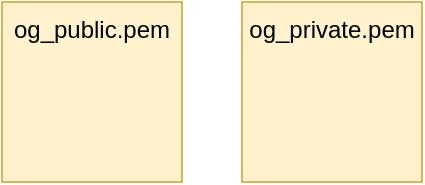 <mxfile version="18.0.6" type="device" pages="4"><diagram id="iOAWfy_SqJMO8c7pLeG4" name="Generate RSA og keys"><mxGraphModel dx="640" dy="606" grid="1" gridSize="10" guides="1" tooltips="1" connect="1" arrows="1" fold="1" page="1" pageScale="1" pageWidth="827" pageHeight="1169" math="0" shadow="0"><root><mxCell id="0"/><mxCell id="1" parent="0"/><mxCell id="CXrZ_MkY8NzHo0zCzc6A-1" value="og_public.pem" style="rounded=0;whiteSpace=wrap;html=1;fillColor=#fff2cc;strokeColor=#d6b656;verticalAlign=top;horizontal=1;align=center;labelPosition=center;verticalLabelPosition=middle;" vertex="1" parent="1"><mxGeometry x="20" y="20" width="90" height="90" as="geometry"/></mxCell><mxCell id="CXrZ_MkY8NzHo0zCzc6A-2" value="og_private.pem" style="rounded=0;whiteSpace=wrap;html=1;fillColor=#fff2cc;strokeColor=#d6b656;verticalAlign=top;horizontal=1;align=center;labelPosition=center;verticalLabelPosition=middle;" vertex="1" parent="1"><mxGeometry x="140" y="20" width="90" height="90" as="geometry"/></mxCell></root></mxGraphModel></diagram><diagram id="TkIRU75LcV42Y4j8br5I" name="Compile"><mxGraphModel dx="642" dy="653" grid="1" gridSize="10" guides="1" tooltips="1" connect="1" arrows="1" fold="1" page="1" pageScale="1" pageWidth="827" pageHeight="1169" math="0" shadow="0"><root><mxCell id="0"/><mxCell id="1" parent="0"/><mxCell id="Z15nQYpRbUXe1Dqbyzj2-5" value="" style="group" vertex="1" connectable="0" parent="1"><mxGeometry x="170" y="200" width="90" height="90" as="geometry"/></mxCell><mxCell id="Z15nQYpRbUXe1Dqbyzj2-6" value="recover" style="rounded=0;whiteSpace=wrap;html=1;verticalAlign=bottom;horizontal=1;align=center;labelPosition=center;verticalLabelPosition=top;" vertex="1" parent="Z15nQYpRbUXe1Dqbyzj2-5"><mxGeometry width="90" height="90" as="geometry"/></mxCell><mxCell id="Z15nQYpRbUXe1Dqbyzj2-7" value="druid" style="rounded=0;whiteSpace=wrap;html=1;verticalAlign=middle;horizontal=1;align=center;labelPosition=center;verticalLabelPosition=middle;" vertex="1" parent="Z15nQYpRbUXe1Dqbyzj2-5"><mxGeometry width="90" height="30" as="geometry"/></mxCell><mxCell id="Z15nQYpRbUXe1Dqbyzj2-9" value="threadpool" style="rounded=0;whiteSpace=wrap;html=1;verticalAlign=middle;horizontal=1;align=center;labelPosition=center;verticalLabelPosition=middle;" vertex="1" parent="Z15nQYpRbUXe1Dqbyzj2-5"><mxGeometry y="60" width="90" height="30" as="geometry"/></mxCell><mxCell id="Z15nQYpRbUXe1Dqbyzj2-8" value="lib" style="rounded=0;whiteSpace=wrap;html=1;verticalAlign=middle;horizontal=1;align=center;labelPosition=center;verticalLabelPosition=middle;fillColor=#b0e3e6;strokeColor=#0e8088;" vertex="1" parent="Z15nQYpRbUXe1Dqbyzj2-5"><mxGeometry y="30" width="90" height="30" as="geometry"/></mxCell><mxCell id="hL_kaDUN8kPrHK81sUIX-8" style="edgeStyle=orthogonalEdgeStyle;rounded=0;orthogonalLoop=1;jettySize=auto;html=1;exitX=0.5;exitY=1;exitDx=0;exitDy=0;dashed=1;" edge="1" parent="Z15nQYpRbUXe1Dqbyzj2-5" source="Z15nQYpRbUXe1Dqbyzj2-8" target="Z15nQYpRbUXe1Dqbyzj2-8"><mxGeometry relative="1" as="geometry"/></mxCell><mxCell id="Z15nQYpRbUXe1Dqbyzj2-19" style="edgeStyle=orthogonalEdgeStyle;rounded=0;orthogonalLoop=1;jettySize=auto;html=1;entryX=0;entryY=0.75;entryDx=0;entryDy=0;dashed=1;fillColor=#b0e3e6;strokeColor=#0e8088;" edge="1" parent="1" source="Z15nQYpRbUXe1Dqbyzj2-13" target="Z15nQYpRbUXe1Dqbyzj2-2"><mxGeometry relative="1" as="geometry"><Array as="points"><mxPoint x="145" y="140"/><mxPoint x="145" y="83"/></Array></mxGeometry></mxCell><mxCell id="Z15nQYpRbUXe1Dqbyzj2-20" style="edgeStyle=orthogonalEdgeStyle;rounded=0;orthogonalLoop=1;jettySize=auto;html=1;entryX=0;entryY=0.5;entryDx=0;entryDy=0;dashed=1;fillColor=#b0e3e6;strokeColor=#0e8088;" edge="1" parent="1" source="Z15nQYpRbUXe1Dqbyzj2-13" target="Z15nQYpRbUXe1Dqbyzj2-8"><mxGeometry relative="1" as="geometry"><Array as="points"><mxPoint x="145" y="140"/><mxPoint x="145" y="245"/></Array></mxGeometry></mxCell><mxCell id="Z15nQYpRbUXe1Dqbyzj2-21" value="" style="group;fillColor=#b0e3e6;strokeColor=#0e8088;" vertex="1" connectable="0" parent="1"><mxGeometry x="30" y="50" width="90" height="180" as="geometry"/></mxCell><mxCell id="Z15nQYpRbUXe1Dqbyzj2-11" value="lib" style="rounded=0;whiteSpace=wrap;html=1;verticalAlign=bottom;horizontal=1;align=center;labelPosition=center;verticalLabelPosition=top;fillColor=#b0e3e6;strokeColor=#0e8088;" vertex="1" parent="Z15nQYpRbUXe1Dqbyzj2-21"><mxGeometry width="90" height="180" as="geometry"/></mxCell><mxCell id="Z15nQYpRbUXe1Dqbyzj2-12" value="openSSL" style="rounded=0;whiteSpace=wrap;html=1;verticalAlign=middle;horizontal=1;align=center;labelPosition=center;verticalLabelPosition=middle;fillColor=#b0e3e6;strokeColor=#0e8088;" vertex="1" parent="Z15nQYpRbUXe1Dqbyzj2-21"><mxGeometry width="90" height="30" as="geometry"/></mxCell><mxCell id="Z15nQYpRbUXe1Dqbyzj2-13" value="walkdir" style="rounded=0;whiteSpace=wrap;html=1;verticalAlign=middle;horizontal=1;align=center;labelPosition=center;verticalLabelPosition=middle;fillColor=#b0e3e6;strokeColor=#0e8088;" vertex="1" parent="Z15nQYpRbUXe1Dqbyzj2-21"><mxGeometry y="60" width="90" height="30" as="geometry"/></mxCell><mxCell id="Z15nQYpRbUXe1Dqbyzj2-14" value="dirs" style="rounded=0;whiteSpace=wrap;html=1;verticalAlign=middle;horizontal=1;align=center;labelPosition=center;verticalLabelPosition=middle;fillColor=#b0e3e6;strokeColor=#0e8088;" vertex="1" parent="Z15nQYpRbUXe1Dqbyzj2-21"><mxGeometry y="30" width="90" height="30" as="geometry"/></mxCell><mxCell id="Z15nQYpRbUXe1Dqbyzj2-15" value="base64" style="rounded=0;whiteSpace=wrap;html=1;verticalAlign=middle;horizontal=1;align=center;labelPosition=center;verticalLabelPosition=middle;fillColor=#b0e3e6;strokeColor=#0e8088;" vertex="1" parent="Z15nQYpRbUXe1Dqbyzj2-21"><mxGeometry y="90" width="90" height="30" as="geometry"/></mxCell><mxCell id="Z15nQYpRbUXe1Dqbyzj2-16" value="anyhow" style="rounded=0;whiteSpace=wrap;html=1;verticalAlign=middle;horizontal=1;align=center;labelPosition=center;verticalLabelPosition=middle;fillColor=#b0e3e6;strokeColor=#0e8088;" vertex="1" parent="Z15nQYpRbUXe1Dqbyzj2-21"><mxGeometry y="120" width="90" height="30" as="geometry"/></mxCell><mxCell id="Z15nQYpRbUXe1Dqbyzj2-17" value="chacha20-poly1305" style="rounded=0;html=1;verticalAlign=middle;horizontal=1;align=center;labelPosition=center;verticalLabelPosition=middle;whiteSpace=wrap;fillColor=#b0e3e6;strokeColor=#0e8088;fontSize=11;" vertex="1" parent="Z15nQYpRbUXe1Dqbyzj2-21"><mxGeometry y="150" width="90" height="30" as="geometry"/></mxCell><mxCell id="hL_kaDUN8kPrHK81sUIX-7" value="" style="group" vertex="1" connectable="0" parent="1"><mxGeometry x="170" y="30" width="90" height="120" as="geometry"/></mxCell><mxCell id="HglqPQUVVtYXvXZK3k0A-1" value="ransomware" style="rounded=0;whiteSpace=wrap;html=1;verticalAlign=bottom;horizontal=1;align=center;labelPosition=center;verticalLabelPosition=top;" vertex="1" parent="hL_kaDUN8kPrHK81sUIX-7"><mxGeometry width="90" height="120" as="geometry"/></mxCell><mxCell id="Z15nQYpRbUXe1Dqbyzj2-1" value="og_public.pem" style="rounded=0;whiteSpace=wrap;html=1;fillColor=#fff2cc;strokeColor=#d6b656;verticalAlign=middle;horizontal=1;align=center;labelPosition=center;verticalLabelPosition=middle;" vertex="1" parent="hL_kaDUN8kPrHK81sUIX-7"><mxGeometry width="90" height="30" as="geometry"/></mxCell><mxCell id="Z15nQYpRbUXe1Dqbyzj2-3" value="wallpaper" style="rounded=0;whiteSpace=wrap;html=1;verticalAlign=middle;horizontal=1;align=center;labelPosition=center;verticalLabelPosition=middle;" vertex="1" parent="hL_kaDUN8kPrHK81sUIX-7"><mxGeometry y="90" width="90" height="30" as="geometry"/></mxCell><mxCell id="Z15nQYpRbUXe1Dqbyzj2-2" value="lib" style="rounded=0;whiteSpace=wrap;html=1;verticalAlign=middle;horizontal=1;align=center;labelPosition=center;verticalLabelPosition=middle;fillColor=#b0e3e6;strokeColor=#0e8088;" vertex="1" parent="hL_kaDUN8kPrHK81sUIX-7"><mxGeometry y="30" width="90" height="30" as="geometry"/></mxCell><mxCell id="hL_kaDUN8kPrHK81sUIX-6" value="threadpool" style="rounded=0;whiteSpace=wrap;html=1;verticalAlign=middle;horizontal=1;align=center;labelPosition=center;verticalLabelPosition=middle;" vertex="1" parent="hL_kaDUN8kPrHK81sUIX-7"><mxGeometry y="60" width="90" height="30" as="geometry"/></mxCell></root></mxGraphModel></diagram><diagram id="zV9bUshyt8ul1crZl43F" name="Generate nky"><mxGraphModel dx="1733" dy="2091" grid="1" gridSize="10" guides="1" tooltips="1" connect="1" arrows="1" fold="1" page="1" pageScale="1" pageWidth="827" pageHeight="1169" math="0" shadow="0"><root><mxCell id="0"/><mxCell id="1" parent="0"/><mxCell id="Pqf-pp4PvgDnkJUea8O_-8" value="4. Generate decrypt_key.nky" style="rounded=0;whiteSpace=wrap;html=1;labelBackgroundColor=none;fillColor=none;strokeWidth=2;fontStyle=1;verticalAlign=top;align=left;spacingLeft=4;spacingRight=0;" vertex="1" parent="1"><mxGeometry x="140" y="480" width="525" height="180" as="geometry"/></mxCell><mxCell id="Pqf-pp4PvgDnkJUea8O_-3" value="1. RSA generation" style="rounded=0;whiteSpace=wrap;html=1;labelBackgroundColor=none;fillColor=none;strokeWidth=2;align=left;verticalAlign=top;fontStyle=1;spacingLeft=4;" vertex="1" parent="1"><mxGeometry width="255" height="140" as="geometry"/></mxCell><mxCell id="Pqf-pp4PvgDnkJUea8O_-6" value="3. Asymmetric encrypt the key used to encrypt the private key" style="rounded=0;whiteSpace=wrap;html=1;labelBackgroundColor=none;fillColor=none;strokeWidth=2;fontStyle=1;verticalAlign=top;align=left;spacingLeft=4;spacingRight=350;" vertex="1" parent="1"><mxGeometry x="140" y="190" width="525" height="270" as="geometry"/></mxCell><mxCell id="Pqf-pp4PvgDnkJUea8O_-5" value="2. Symmetric encrypt the private key" style="rounded=0;whiteSpace=wrap;html=1;labelBackgroundColor=none;fillColor=none;strokeWidth=2;verticalAlign=top;align=left;spacingLeft=4;fontStyle=1" vertex="1" parent="1"><mxGeometry x="310" width="510" height="300" as="geometry"/></mxCell><mxCell id="oT21qT91luN3aZwjQ2lm-1" value="public.pem" style="rounded=0;whiteSpace=wrap;html=1;fillColor=#d5e8d4;strokeColor=#82b366;verticalAlign=top;horizontal=1;align=center;labelPosition=center;verticalLabelPosition=middle;" vertex="1" parent="1"><mxGeometry x="20" y="35" width="90" height="90" as="geometry"/></mxCell><mxCell id="rzSxGs3SY4p9L0mmt6tz-4" style="edgeStyle=orthogonalEdgeStyle;rounded=0;orthogonalLoop=1;jettySize=auto;html=1;entryX=0;entryY=0.5;entryDx=0;entryDy=0;dashed=1;" edge="1" parent="1" source="oT21qT91luN3aZwjQ2lm-2" target="rzSxGs3SY4p9L0mmt6tz-1"><mxGeometry relative="1" as="geometry"/></mxCell><mxCell id="4D5kGNmBOfs9oloWhZQB-2" value="Message" style="edgeLabel;html=1;align=center;verticalAlign=middle;resizable=0;points=[];" vertex="1" connectable="0" parent="rzSxGs3SY4p9L0mmt6tz-4"><mxGeometry x="0.692" y="-1" relative="1" as="geometry"><mxPoint x="-24" y="-1" as="offset"/></mxGeometry></mxCell><mxCell id="oT21qT91luN3aZwjQ2lm-2" value="private.pem" style="rounded=0;whiteSpace=wrap;html=1;fillColor=#d5e8d4;strokeColor=#82b366;verticalAlign=top;horizontal=1;align=center;labelPosition=center;verticalLabelPosition=middle;" vertex="1" parent="1"><mxGeometry x="140" y="35" width="90" height="90" as="geometry"/></mxCell><mxCell id="4D5kGNmBOfs9oloWhZQB-6" style="edgeStyle=orthogonalEdgeStyle;rounded=0;orthogonalLoop=1;jettySize=auto;html=1;dashed=1;" edge="1" parent="1" source="rzSxGs3SY4p9L0mmt6tz-1" target="4D5kGNmBOfs9oloWhZQB-5"><mxGeometry relative="1" as="geometry"/></mxCell><mxCell id="rzSxGs3SY4p9L0mmt6tz-1" value="AES 256 CBC" style="rounded=1;whiteSpace=wrap;html=1;" vertex="1" parent="1"><mxGeometry x="400" y="50" width="120" height="60" as="geometry"/></mxCell><mxCell id="KxO0HHrUtvll6qa_5e29-5" style="edgeStyle=orthogonalEdgeStyle;rounded=0;orthogonalLoop=1;jettySize=auto;html=1;entryX=0.5;entryY=0;entryDx=0;entryDy=0;dashed=1;" edge="1" parent="1" source="rzSxGs3SY4p9L0mmt6tz-2" target="KxO0HHrUtvll6qa_5e29-2"><mxGeometry relative="1" as="geometry"/></mxCell><mxCell id="KxO0HHrUtvll6qa_5e29-6" value="Message" style="edgeLabel;html=1;align=center;verticalAlign=middle;resizable=0;points=[];" vertex="1" connectable="0" parent="KxO0HHrUtvll6qa_5e29-5"><mxGeometry x="0.144" y="2" relative="1" as="geometry"><mxPoint x="-2" as="offset"/></mxGeometry></mxCell><mxCell id="Pqf-pp4PvgDnkJUea8O_-4" value="Key" style="edgeStyle=orthogonalEdgeStyle;rounded=0;orthogonalLoop=1;jettySize=auto;html=1;entryX=0.232;entryY=1.064;entryDx=0;entryDy=0;entryPerimeter=0;dashed=1;" edge="1" parent="1" source="rzSxGs3SY4p9L0mmt6tz-2" target="rzSxGs3SY4p9L0mmt6tz-1"><mxGeometry x="0.287" relative="1" as="geometry"><mxPoint as="offset"/></mxGeometry></mxCell><mxCell id="rzSxGs3SY4p9L0mmt6tz-2" value="key" style="rounded=0;whiteSpace=wrap;html=1;verticalAlign=top;horizontal=1;align=center;labelPosition=center;verticalLabelPosition=middle;" vertex="1" parent="1"><mxGeometry x="393" y="210" width="70" height="70" as="geometry"/></mxCell><mxCell id="rzSxGs3SY4p9L0mmt6tz-6" style="edgeStyle=orthogonalEdgeStyle;rounded=0;orthogonalLoop=1;jettySize=auto;html=1;dashed=1;entryX=0.75;entryY=1;entryDx=0;entryDy=0;" edge="1" parent="1" source="rzSxGs3SY4p9L0mmt6tz-3" target="rzSxGs3SY4p9L0mmt6tz-1"><mxGeometry relative="1" as="geometry"><Array as="points"><mxPoint x="490" y="143"/></Array></mxGeometry></mxCell><mxCell id="4D5kGNmBOfs9oloWhZQB-4" value="IV" style="edgeLabel;html=1;align=center;verticalAlign=middle;resizable=0;points=[];" vertex="1" connectable="0" parent="rzSxGs3SY4p9L0mmt6tz-6"><mxGeometry x="-0.125" y="-1" relative="1" as="geometry"><mxPoint y="1" as="offset"/></mxGeometry></mxCell><mxCell id="rzSxGs3SY4p9L0mmt6tz-3" value="IV" style="rounded=0;whiteSpace=wrap;html=1;verticalAlign=top;horizontal=1;align=center;labelPosition=center;verticalLabelPosition=middle;fillColor=#bac8d3;strokeColor=#23445d;" vertex="1" parent="1"><mxGeometry x="550" y="110" width="65" height="65" as="geometry"/></mxCell><mxCell id="4D5kGNmBOfs9oloWhZQB-5" value="private_key_ciphertext" style="rounded=0;whiteSpace=wrap;html=1;fillColor=#dae8fc;strokeColor=#6c8ebf;verticalAlign=top;horizontal=1;align=center;labelPosition=center;verticalLabelPosition=middle;" vertex="1" parent="1"><mxGeometry x="650" y="35" width="140" height="90" as="geometry"/></mxCell><mxCell id="KxO0HHrUtvll6qa_5e29-3" style="edgeStyle=orthogonalEdgeStyle;rounded=0;orthogonalLoop=1;jettySize=auto;html=1;dashed=1;" edge="1" parent="1" source="KxO0HHrUtvll6qa_5e29-1" target="KxO0HHrUtvll6qa_5e29-2"><mxGeometry relative="1" as="geometry"/></mxCell><mxCell id="KxO0HHrUtvll6qa_5e29-4" value="Public Key" style="edgeLabel;html=1;align=center;verticalAlign=middle;resizable=0;points=[];" vertex="1" connectable="0" parent="KxO0HHrUtvll6qa_5e29-3"><mxGeometry x="0.309" y="2" relative="1" as="geometry"><mxPoint x="-18" y="2" as="offset"/></mxGeometry></mxCell><mxCell id="KxO0HHrUtvll6qa_5e29-1" value="og_public.pem" style="rounded=0;whiteSpace=wrap;html=1;fillColor=#fff2cc;strokeColor=#d6b656;verticalAlign=top;horizontal=1;align=center;labelPosition=center;verticalLabelPosition=middle;" vertex="1" parent="1"><mxGeometry x="160" y="355" width="90" height="90" as="geometry"/></mxCell><mxCell id="KxO0HHrUtvll6qa_5e29-9" style="edgeStyle=orthogonalEdgeStyle;rounded=0;orthogonalLoop=1;jettySize=auto;html=1;dashed=1;" edge="1" parent="1" source="KxO0HHrUtvll6qa_5e29-2" target="KxO0HHrUtvll6qa_5e29-8"><mxGeometry relative="1" as="geometry"/></mxCell><mxCell id="KxO0HHrUtvll6qa_5e29-2" value="RSA 2048 Public Encrypt" style="rounded=1;whiteSpace=wrap;html=1;" vertex="1" parent="1"><mxGeometry x="368" y="370" width="120" height="60" as="geometry"/></mxCell><mxCell id="KxO0HHrUtvll6qa_5e29-8" value="key_ciphertext" style="rounded=0;whiteSpace=wrap;html=1;fillColor=#e1d5e7;strokeColor=#9673a6;verticalAlign=top;horizontal=1;align=center;labelPosition=center;verticalLabelPosition=middle;" vertex="1" parent="1"><mxGeometry x="550" y="355" width="100" height="90" as="geometry"/></mxCell><mxCell id="8iz-kx0Z3M2kCtoBVqRW-14" value="" style="group" vertex="1" connectable="0" parent="1"><mxGeometry x="150" y="520" width="140" height="120" as="geometry"/></mxCell><mxCell id="8iz-kx0Z3M2kCtoBVqRW-2" value="" style="rounded=0;whiteSpace=wrap;html=1;verticalAlign=bottom;horizontal=1;align=center;labelPosition=center;verticalLabelPosition=top;" vertex="1" parent="8iz-kx0Z3M2kCtoBVqRW-14"><mxGeometry width="140" height="120" as="geometry"/></mxCell><mxCell id="8iz-kx0Z3M2kCtoBVqRW-10" value="key_ciphertext" style="rounded=0;whiteSpace=wrap;html=1;fillColor=#e1d5e7;strokeColor=#9673a6;verticalAlign=top;horizontal=1;align=center;labelPosition=center;verticalLabelPosition=middle;" vertex="1" parent="8iz-kx0Z3M2kCtoBVqRW-14"><mxGeometry width="140" height="30" as="geometry"/></mxCell><mxCell id="8iz-kx0Z3M2kCtoBVqRW-11" value="private_key_ciphertext" style="rounded=0;whiteSpace=wrap;html=1;fillColor=#dae8fc;strokeColor=#6c8ebf;verticalAlign=top;horizontal=1;align=center;labelPosition=center;verticalLabelPosition=middle;" vertex="1" parent="8iz-kx0Z3M2kCtoBVqRW-14"><mxGeometry y="90" width="140" height="30" as="geometry"/></mxCell><mxCell id="8iz-kx0Z3M2kCtoBVqRW-12" value="safeword" style="rounded=0;whiteSpace=wrap;html=1;verticalAlign=top;horizontal=1;align=center;labelPosition=center;verticalLabelPosition=middle;" vertex="1" parent="8iz-kx0Z3M2kCtoBVqRW-14"><mxGeometry y="30" width="140" height="30" as="geometry"/></mxCell><mxCell id="8iz-kx0Z3M2kCtoBVqRW-13" value="IV" style="rounded=0;whiteSpace=wrap;html=1;verticalAlign=top;horizontal=1;align=center;labelPosition=center;verticalLabelPosition=middle;fillColor=#bac8d3;strokeColor=#23445d;" vertex="1" parent="8iz-kx0Z3M2kCtoBVqRW-14"><mxGeometry y="60" width="140" height="30" as="geometry"/></mxCell><mxCell id="8iz-kx0Z3M2kCtoBVqRW-18" style="edgeStyle=orthogonalEdgeStyle;rounded=0;orthogonalLoop=1;jettySize=auto;html=1;entryX=0;entryY=0.5;entryDx=0;entryDy=0;dashed=1;" edge="1" parent="1" source="8iz-kx0Z3M2kCtoBVqRW-15" target="8iz-kx0Z3M2kCtoBVqRW-17"><mxGeometry relative="1" as="geometry"/></mxCell><mxCell id="8iz-kx0Z3M2kCtoBVqRW-15" value="Base 64 encode" style="rounded=1;whiteSpace=wrap;html=1;" vertex="1" parent="1"><mxGeometry x="340" y="550" width="120" height="60" as="geometry"/></mxCell><mxCell id="8iz-kx0Z3M2kCtoBVqRW-16" style="edgeStyle=orthogonalEdgeStyle;rounded=0;orthogonalLoop=1;jettySize=auto;html=1;dashed=1;" edge="1" parent="1" source="8iz-kx0Z3M2kCtoBVqRW-12" target="8iz-kx0Z3M2kCtoBVqRW-15"><mxGeometry relative="1" as="geometry"><Array as="points"><mxPoint x="310" y="580"/><mxPoint x="310" y="580"/></Array></mxGeometry></mxCell><mxCell id="8iz-kx0Z3M2kCtoBVqRW-17" value="decrypt_key_nky" style="rounded=0;whiteSpace=wrap;html=1;fillColor=#cdeb8b;strokeColor=#36393d;verticalAlign=top;horizontal=1;align=center;labelPosition=center;verticalLabelPosition=middle;" vertex="1" parent="1"><mxGeometry x="510" y="535" width="140" height="90" as="geometry"/></mxCell></root></mxGraphModel></diagram><diagram id="pJqSM9a5Lh8ElTRf4RPh" name="Encrypt file"><mxGraphModel dx="1733" dy="922" grid="1" gridSize="10" guides="1" tooltips="1" connect="1" arrows="1" fold="1" page="1" pageScale="1" pageWidth="827" pageHeight="1169" math="0" shadow="0"><root><mxCell id="0"/><mxCell id="1" parent="0"/><mxCell id="uE8k0oNc21BeJ8wS_Nyz-6" value="2. Stream encrypt file" style="rounded=0;whiteSpace=wrap;html=1;labelBackgroundColor=none;fillColor=none;strokeWidth=2;align=left;verticalAlign=top;fontStyle=1;spacingLeft=4;" vertex="1" parent="1"><mxGeometry x="-140" y="290" width="620" height="370" as="geometry"/></mxCell><mxCell id="dgfflaN6oxccspunurx2-1" value="1. Asymmetric key encryption" style="rounded=0;whiteSpace=wrap;html=1;labelBackgroundColor=none;fillColor=none;strokeWidth=2;align=left;verticalAlign=top;fontStyle=1;spacingLeft=4;" vertex="1" parent="1"><mxGeometry x="50" y="140" width="520" height="290" as="geometry"/></mxCell><mxCell id="tVqZWL0WViFhQScQfDTJ-2" style="edgeStyle=orthogonalEdgeStyle;rounded=0;orthogonalLoop=1;jettySize=auto;html=1;dashed=1;" edge="1" parent="1" source="Z5GV0bC-QRio99vEGtNr-1" target="tVqZWL0WViFhQScQfDTJ-1"><mxGeometry relative="1" as="geometry"/></mxCell><mxCell id="Z5GV0bC-QRio99vEGtNr-1" value="RSA 2048 Public Encrypt" style="rounded=1;whiteSpace=wrap;html=1;" vertex="1" parent="1"><mxGeometry x="245" y="190" width="120" height="60" as="geometry"/></mxCell><mxCell id="ILKFu8OfvB5BRhMlEgN4-2" value="Public Key" style="edgeStyle=orthogonalEdgeStyle;rounded=0;orthogonalLoop=1;jettySize=auto;html=1;dashed=1;" edge="1" parent="1" source="ILKFu8OfvB5BRhMlEgN4-1" target="Z5GV0bC-QRio99vEGtNr-1"><mxGeometry relative="1" as="geometry"/></mxCell><mxCell id="ILKFu8OfvB5BRhMlEgN4-1" value="public.pem" style="rounded=0;whiteSpace=wrap;html=1;fillColor=#d5e8d4;strokeColor=#82b366;verticalAlign=top;horizontal=1;align=center;labelPosition=center;verticalLabelPosition=middle;" vertex="1" parent="1"><mxGeometry x="70" y="175" width="90" height="90" as="geometry"/></mxCell><mxCell id="yic6tDny7L1-Q08d5P53-2" value="Message" style="edgeStyle=orthogonalEdgeStyle;rounded=0;orthogonalLoop=1;jettySize=auto;html=1;entryX=0.5;entryY=1;entryDx=0;entryDy=0;dashed=1;" edge="1" parent="1" source="yic6tDny7L1-Q08d5P53-1" target="Z5GV0bC-QRio99vEGtNr-1"><mxGeometry relative="1" as="geometry"/></mxCell><mxCell id="FoMBdZJN2KDODXFNv0xy-2" value="Key" style="edgeStyle=orthogonalEdgeStyle;rounded=0;orthogonalLoop=1;jettySize=auto;html=1;dashed=1;entryX=0.356;entryY=0.009;entryDx=0;entryDy=0;entryPerimeter=0;" edge="1" parent="1" source="yic6tDny7L1-Q08d5P53-1" target="FoMBdZJN2KDODXFNv0xy-1"><mxGeometry relative="1" as="geometry"><mxPoint x="175" y="560" as="targetPoint"/><Array as="points"><mxPoint x="185" y="420"/><mxPoint x="185" y="420"/></Array></mxGeometry></mxCell><mxCell id="yic6tDny7L1-Q08d5P53-1" value="key" style="rounded=0;whiteSpace=wrap;html=1;verticalAlign=top;horizontal=1;align=center;labelPosition=center;verticalLabelPosition=middle;" vertex="1" parent="1"><mxGeometry x="150" y="340" width="70" height="70" as="geometry"/></mxCell><mxCell id="oJTvxZ-ts1bNQZTRpmpY-7" style="edgeStyle=orthogonalEdgeStyle;rounded=0;orthogonalLoop=1;jettySize=auto;html=1;dashed=1;" edge="1" parent="1" source="tVqZWL0WViFhQScQfDTJ-1" target="oJTvxZ-ts1bNQZTRpmpY-3"><mxGeometry relative="1" as="geometry"><Array as="points"><mxPoint x="600" y="220"/><mxPoint x="600" y="245"/></Array></mxGeometry></mxCell><mxCell id="tVqZWL0WViFhQScQfDTJ-1" value="key_ciphertext" style="rounded=0;whiteSpace=wrap;html=1;fillColor=#f8cecc;strokeColor=#b85450;verticalAlign=top;horizontal=1;align=center;labelPosition=center;verticalLabelPosition=middle;" vertex="1" parent="1"><mxGeometry x="450" y="175" width="100" height="90" as="geometry"/></mxCell><mxCell id="FLWf4YgBL6OVdSJISs0R-2" style="edgeStyle=orthogonalEdgeStyle;rounded=0;orthogonalLoop=1;jettySize=auto;html=1;dashed=1;" edge="1" parent="1" source="FoMBdZJN2KDODXFNv0xy-1" target="FLWf4YgBL6OVdSJISs0R-1"><mxGeometry relative="1" as="geometry"/></mxCell><mxCell id="FoMBdZJN2KDODXFNv0xy-1" value="AEAD Stream Encrypter Chacha20Poly1305" style="rounded=1;whiteSpace=wrap;html=1;" vertex="1" parent="1"><mxGeometry x="130" y="562.5" width="155" height="60" as="geometry"/></mxCell><mxCell id="FoMBdZJN2KDODXFNv0xy-5" style="edgeStyle=orthogonalEdgeStyle;rounded=0;orthogonalLoop=1;jettySize=auto;html=1;entryX=0;entryY=0.5;entryDx=0;entryDy=0;dashed=1;" edge="1" parent="1" source="FoMBdZJN2KDODXFNv0xy-3" target="oJTvxZ-ts1bNQZTRpmpY-6"><mxGeometry relative="1" as="geometry"><Array as="points"><mxPoint x="600" y="488"/><mxPoint x="600" y="275"/></Array></mxGeometry></mxCell><mxCell id="FoMBdZJN2KDODXFNv0xy-6" style="edgeStyle=orthogonalEdgeStyle;rounded=0;orthogonalLoop=1;jettySize=auto;html=1;entryX=0.75;entryY=0;entryDx=0;entryDy=0;dashed=1;" edge="1" parent="1" source="FoMBdZJN2KDODXFNv0xy-3" target="FoMBdZJN2KDODXFNv0xy-1"><mxGeometry relative="1" as="geometry"/></mxCell><mxCell id="uE8k0oNc21BeJ8wS_Nyz-4" value="Nonce" style="edgeLabel;html=1;align=center;verticalAlign=middle;resizable=0;points=[];" vertex="1" connectable="0" parent="FoMBdZJN2KDODXFNv0xy-6"><mxGeometry x="0.492" y="3" relative="1" as="geometry"><mxPoint as="offset"/></mxGeometry></mxCell><mxCell id="FoMBdZJN2KDODXFNv0xy-3" value="nonce" style="rounded=0;whiteSpace=wrap;html=1;fillColor=#f5f5f5;strokeColor=#666666;verticalAlign=top;horizontal=1;align=center;labelPosition=center;verticalLabelPosition=middle;fontColor=#333333;" vertex="1" parent="1"><mxGeometry x="380" y="450" width="80" height="75" as="geometry"/></mxCell><mxCell id="uE8k0oNc21BeJ8wS_Nyz-2" style="edgeStyle=orthogonalEdgeStyle;rounded=0;orthogonalLoop=1;jettySize=auto;html=1;entryX=0;entryY=0.5;entryDx=0;entryDy=0;dashed=1;" edge="1" parent="1" source="uE8k0oNc21BeJ8wS_Nyz-1" target="FoMBdZJN2KDODXFNv0xy-1"><mxGeometry relative="1" as="geometry"/></mxCell><mxCell id="uE8k0oNc21BeJ8wS_Nyz-5" value="Message" style="edgeLabel;html=1;align=center;verticalAlign=middle;resizable=0;points=[];" vertex="1" connectable="0" parent="uE8k0oNc21BeJ8wS_Nyz-2"><mxGeometry x="0.691" y="2" relative="1" as="geometry"><mxPoint x="-33" y="2" as="offset"/></mxGeometry></mxCell><mxCell id="uE8k0oNc21BeJ8wS_Nyz-1" value="File" style="rounded=0;whiteSpace=wrap;html=1;verticalAlign=top;horizontal=1;align=center;labelPosition=center;verticalLabelPosition=middle;" vertex="1" parent="1"><mxGeometry x="-80" y="545" width="90" height="95" as="geometry"/></mxCell><mxCell id="FLWf4YgBL6OVdSJISs0R-3" style="edgeStyle=orthogonalEdgeStyle;rounded=0;orthogonalLoop=1;jettySize=auto;html=1;entryX=0;entryY=0.5;entryDx=0;entryDy=0;dashed=1;" edge="1" parent="1" source="FLWf4YgBL6OVdSJISs0R-1" target="uE8k0oNc21BeJ8wS_Nyz-7"><mxGeometry relative="1" as="geometry"><Array as="points"><mxPoint x="640" y="593"/><mxPoint x="640" y="375"/></Array></mxGeometry></mxCell><mxCell id="FLWf4YgBL6OVdSJISs0R-1" value="ciphertext" style="rounded=0;whiteSpace=wrap;html=1;fillColor=#ffcc99;strokeColor=#36393d;verticalAlign=top;horizontal=1;align=center;labelPosition=center;verticalLabelPosition=middle;" vertex="1" parent="1"><mxGeometry x="380" y="555" width="80" height="75" as="geometry"/></mxCell><mxCell id="FLWf4YgBL6OVdSJISs0R-4" value="dest_file.nakitai" style="group;labelPosition=center;verticalLabelPosition=top;align=center;verticalAlign=bottom;fontStyle=1" vertex="1" connectable="0" parent="1"><mxGeometry x="680" y="230" width="140" height="200" as="geometry"/></mxCell><mxCell id="oJTvxZ-ts1bNQZTRpmpY-2" value="" style="rounded=0;whiteSpace=wrap;html=1;verticalAlign=bottom;horizontal=1;align=center;labelPosition=center;verticalLabelPosition=top;" vertex="1" parent="FLWf4YgBL6OVdSJISs0R-4"><mxGeometry width="140" height="200" as="geometry"/></mxCell><mxCell id="oJTvxZ-ts1bNQZTRpmpY-3" value="key_ciphertext" style="rounded=0;whiteSpace=wrap;html=1;fillColor=#f8cecc;strokeColor=#b85450;verticalAlign=top;horizontal=1;align=center;labelPosition=center;verticalLabelPosition=middle;" vertex="1" parent="FLWf4YgBL6OVdSJISs0R-4"><mxGeometry width="140" height="30" as="geometry"/></mxCell><mxCell id="oJTvxZ-ts1bNQZTRpmpY-5" value="safeword" style="rounded=0;whiteSpace=wrap;html=1;verticalAlign=top;horizontal=1;align=center;labelPosition=center;verticalLabelPosition=middle;" vertex="1" parent="FLWf4YgBL6OVdSJISs0R-4"><mxGeometry y="60" width="140" height="30" as="geometry"/></mxCell><mxCell id="oJTvxZ-ts1bNQZTRpmpY-6" value="nonce" style="rounded=0;whiteSpace=wrap;html=1;verticalAlign=top;horizontal=1;align=center;labelPosition=center;verticalLabelPosition=middle;fillColor=#f5f5f5;strokeColor=#666666;fontColor=#333333;" vertex="1" parent="FLWf4YgBL6OVdSJISs0R-4"><mxGeometry y="30" width="140" height="30" as="geometry"/></mxCell><mxCell id="uE8k0oNc21BeJ8wS_Nyz-7" value="ciphertext" style="rounded=0;whiteSpace=wrap;html=1;verticalAlign=top;horizontal=1;align=center;labelPosition=center;verticalLabelPosition=middle;fillColor=#ffcc99;strokeColor=#36393d;" vertex="1" parent="FLWf4YgBL6OVdSJISs0R-4"><mxGeometry y="90" width="140" height="110" as="geometry"/></mxCell></root></mxGraphModel></diagram></mxfile>